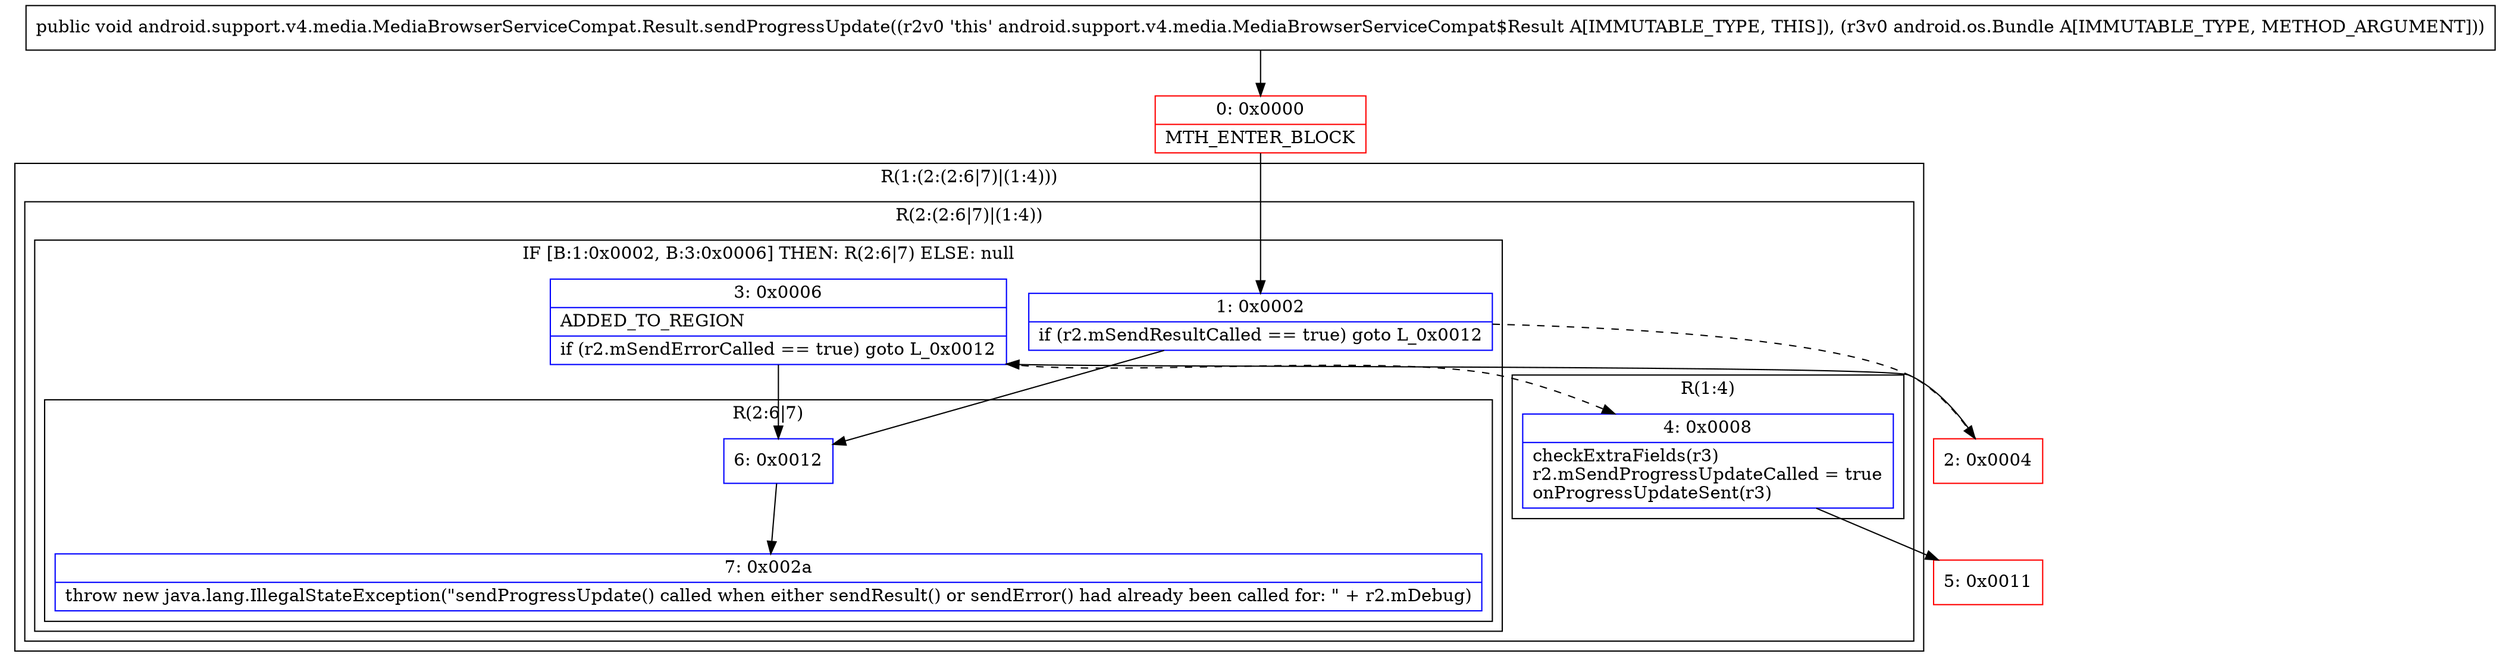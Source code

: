 digraph "CFG forandroid.support.v4.media.MediaBrowserServiceCompat.Result.sendProgressUpdate(Landroid\/os\/Bundle;)V" {
subgraph cluster_Region_1720983482 {
label = "R(1:(2:(2:6|7)|(1:4)))";
node [shape=record,color=blue];
subgraph cluster_Region_1409324443 {
label = "R(2:(2:6|7)|(1:4))";
node [shape=record,color=blue];
subgraph cluster_IfRegion_499440223 {
label = "IF [B:1:0x0002, B:3:0x0006] THEN: R(2:6|7) ELSE: null";
node [shape=record,color=blue];
Node_1 [shape=record,label="{1\:\ 0x0002|if (r2.mSendResultCalled == true) goto L_0x0012\l}"];
Node_3 [shape=record,label="{3\:\ 0x0006|ADDED_TO_REGION\l|if (r2.mSendErrorCalled == true) goto L_0x0012\l}"];
subgraph cluster_Region_1203494878 {
label = "R(2:6|7)";
node [shape=record,color=blue];
Node_6 [shape=record,label="{6\:\ 0x0012}"];
Node_7 [shape=record,label="{7\:\ 0x002a|throw new java.lang.IllegalStateException(\"sendProgressUpdate() called when either sendResult() or sendError() had already been called for: \" + r2.mDebug)\l}"];
}
}
subgraph cluster_Region_26501468 {
label = "R(1:4)";
node [shape=record,color=blue];
Node_4 [shape=record,label="{4\:\ 0x0008|checkExtraFields(r3)\lr2.mSendProgressUpdateCalled = true\lonProgressUpdateSent(r3)\l}"];
}
}
}
Node_0 [shape=record,color=red,label="{0\:\ 0x0000|MTH_ENTER_BLOCK\l}"];
Node_2 [shape=record,color=red,label="{2\:\ 0x0004}"];
Node_5 [shape=record,color=red,label="{5\:\ 0x0011}"];
MethodNode[shape=record,label="{public void android.support.v4.media.MediaBrowserServiceCompat.Result.sendProgressUpdate((r2v0 'this' android.support.v4.media.MediaBrowserServiceCompat$Result A[IMMUTABLE_TYPE, THIS]), (r3v0 android.os.Bundle A[IMMUTABLE_TYPE, METHOD_ARGUMENT])) }"];
MethodNode -> Node_0;
Node_1 -> Node_2[style=dashed];
Node_1 -> Node_6;
Node_3 -> Node_4[style=dashed];
Node_3 -> Node_6;
Node_6 -> Node_7;
Node_4 -> Node_5;
Node_0 -> Node_1;
Node_2 -> Node_3;
}

